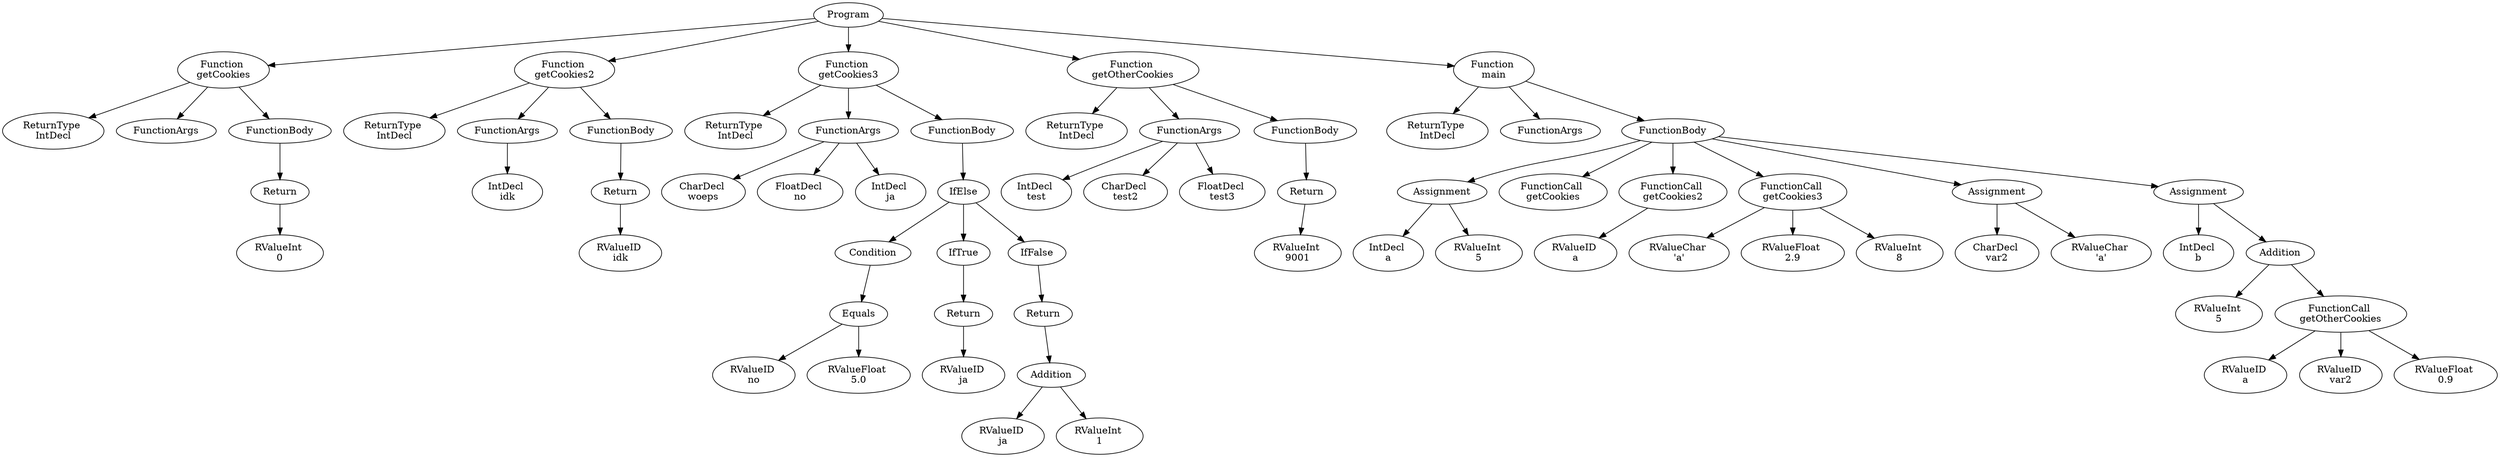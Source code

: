 digraph AST {
5 [label="Program"];
6 [label="Function \ngetCookies"];
7 [label="ReturnType \nIntDecl"];
8 [label="FunctionArgs"];
9 [label="FunctionBody"];
10 [label="Return"];
11 [label="RValueInt \n0"];
10 -> 11;
9 -> 10;
6 -> 7;
6 -> 8;
6 -> 9;
12 [label="Function \ngetCookies2"];
13 [label="ReturnType \nIntDecl"];
14 [label="FunctionArgs"];
15 [label="IntDecl \nidk"];
14 -> 15;
16 [label="FunctionBody"];
17 [label="Return"];
18 [label="RValueID \nidk"];
17 -> 18;
16 -> 17;
12 -> 13;
12 -> 14;
12 -> 16;
19 [label="Function \ngetCookies3"];
20 [label="ReturnType \nIntDecl"];
21 [label="FunctionArgs"];
22 [label="CharDecl \nwoeps"];
23 [label="FloatDecl \nno"];
24 [label="IntDecl \nja"];
21 -> 22;
21 -> 23;
21 -> 24;
25 [label="FunctionBody"];
26 [label="IfElse"];
27 [label="Condition"];
28 [label="Equals"];
29 [label="RValueID \nno"];
30 [label="RValueFloat \n5.0"];
28 -> 29;
28 -> 30;
27 -> 28;
31 [label="IfTrue"];
32 [label="Return"];
33 [label="RValueID \nja"];
32 -> 33;
31 -> 32;
34 [label="IfFalse"];
35 [label="Return"];
36 [label="Addition"];
37 [label="RValueID \nja"];
38 [label="RValueInt \n1"];
36 -> 37;
36 -> 38;
35 -> 36;
34 -> 35;
26 -> 27;
26 -> 31;
26 -> 34;
25 -> 26;
19 -> 20;
19 -> 21;
19 -> 25;
39 [label="Function \ngetOtherCookies"];
40 [label="ReturnType \nIntDecl"];
41 [label="FunctionArgs"];
42 [label="IntDecl \ntest"];
43 [label="CharDecl \ntest2"];
44 [label="FloatDecl \ntest3"];
41 -> 42;
41 -> 43;
41 -> 44;
45 [label="FunctionBody"];
46 [label="Return"];
47 [label="RValueInt \n9001"];
46 -> 47;
45 -> 46;
39 -> 40;
39 -> 41;
39 -> 45;
48 [label="Function \nmain"];
49 [label="ReturnType \nIntDecl"];
50 [label="FunctionArgs"];
51 [label="FunctionBody"];
52 [label="Assignment"];
53 [label="IntDecl \na"];
54 [label="RValueInt \n5"];
52 -> 53;
52 -> 54;
55 [label="FunctionCall \ngetCookies"];
56 [label="FunctionCall \ngetCookies2"];
57 [label="RValueID \na"];
56 -> 57;
58 [label="FunctionCall \ngetCookies3"];
59 [label="RValueChar \n'a'"];
60 [label="RValueFloat \n2.9"];
61 [label="RValueInt \n8"];
58 -> 59;
58 -> 60;
58 -> 61;
62 [label="Assignment"];
63 [label="CharDecl \nvar2"];
64 [label="RValueChar \n'a'"];
62 -> 63;
62 -> 64;
65 [label="Assignment"];
66 [label="IntDecl \nb"];
67 [label="Addition"];
68 [label="RValueInt \n5"];
69 [label="FunctionCall \ngetOtherCookies"];
70 [label="RValueID \na"];
71 [label="RValueID \nvar2"];
72 [label="RValueFloat \n0.9"];
69 -> 70;
69 -> 71;
69 -> 72;
67 -> 68;
67 -> 69;
65 -> 66;
65 -> 67;
51 -> 52;
51 -> 55;
51 -> 56;
51 -> 58;
51 -> 62;
51 -> 65;
48 -> 49;
48 -> 50;
48 -> 51;
5 -> 6;
5 -> 12;
5 -> 19;
5 -> 39;
5 -> 48;
}